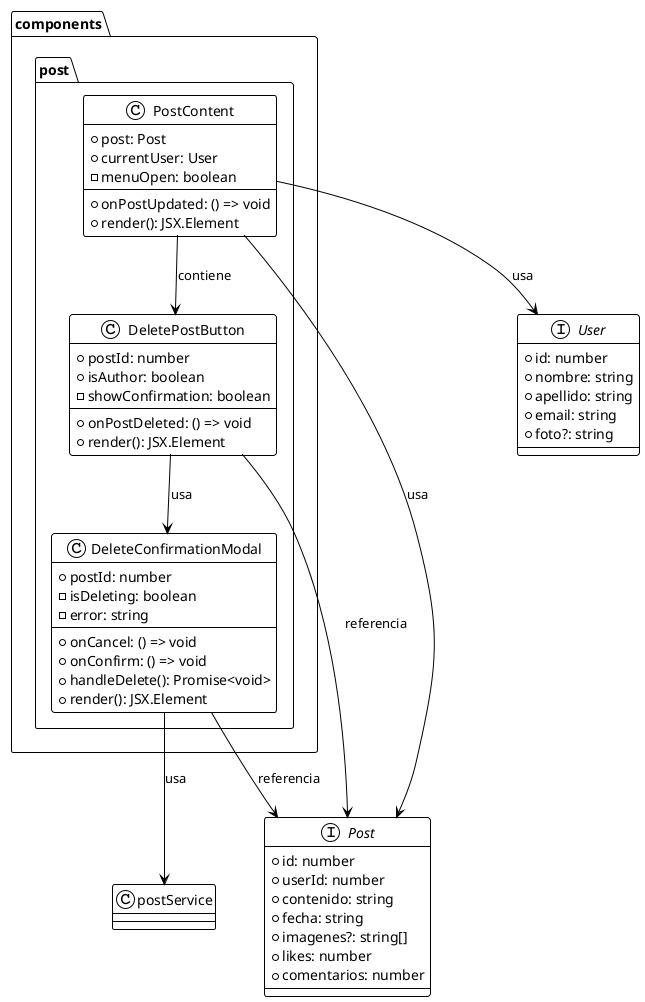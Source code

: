 @startuml Post
!theme plain
skinparam classStyle rectangle

package "components.post" {
    class PostContent {
        +post: Post
        +currentUser: User
        +onPostUpdated: () => void
        -menuOpen: boolean
        +render(): JSX.Element
    }

    class DeletePostButton {
        +postId: number
        +isAuthor: boolean
        +onPostDeleted: () => void
        -showConfirmation: boolean
        +render(): JSX.Element
    }

    class DeleteConfirmationModal {
        +postId: number
        +onCancel: () => void
        +onConfirm: () => void
        -isDeleting: boolean
        -error: string
        +handleDelete(): Promise<void>
        +render(): JSX.Element
    }
}

' Interfaces
interface Post {
    +id: number
    +userId: number
    +contenido: string
    +fecha: string
    +imagenes?: string[]
    +likes: number
    +comentarios: number
}

interface User {
    +id: number
    +nombre: string
    +apellido: string
    +email: string
    +foto?: string
}

' Relaciones
PostContent --> DeletePostButton : contiene
DeletePostButton --> DeleteConfirmationModal : usa
DeleteConfirmationModal --> postService : usa

' Dependencias
PostContent --> Post : usa
PostContent --> User : usa
DeletePostButton --> Post : referencia
DeleteConfirmationModal --> Post : referencia

@enduml 